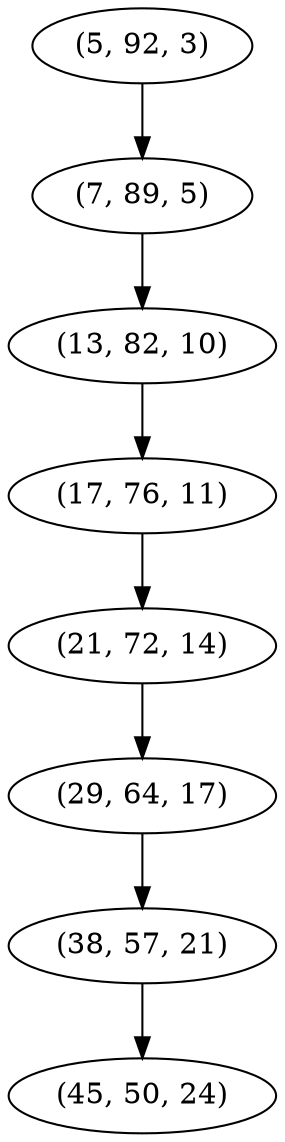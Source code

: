 digraph tree {
    "(5, 92, 3)";
    "(7, 89, 5)";
    "(13, 82, 10)";
    "(17, 76, 11)";
    "(21, 72, 14)";
    "(29, 64, 17)";
    "(38, 57, 21)";
    "(45, 50, 24)";
    "(5, 92, 3)" -> "(7, 89, 5)";
    "(7, 89, 5)" -> "(13, 82, 10)";
    "(13, 82, 10)" -> "(17, 76, 11)";
    "(17, 76, 11)" -> "(21, 72, 14)";
    "(21, 72, 14)" -> "(29, 64, 17)";
    "(29, 64, 17)" -> "(38, 57, 21)";
    "(38, 57, 21)" -> "(45, 50, 24)";
}
